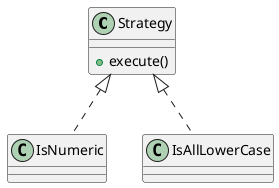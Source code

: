 @startuml
class Strategy {
    +execute()
}
class IsNumeric
class IsAllLowerCase
class IsNumeric implements Strategy
class IsAllLowerCase implements Strategy

@enduml